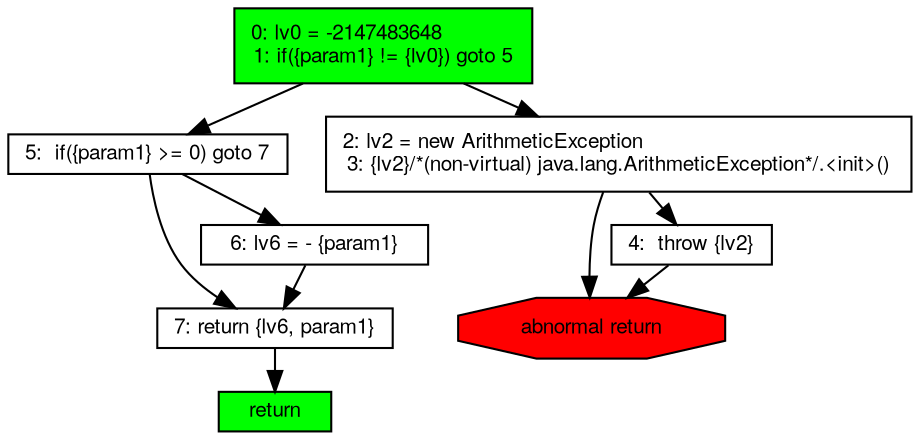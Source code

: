 digraph G {
        dir=forward;
        ranksep=0.22;
        rankdir=TB;

        node [fontname="Helvetica Neue",fontsize=10, shape=rectangle, labelloc=l];
        131115212["label"="5:  if({param1} >= 0) goto 7", width=1.799, height=0.25];
        131115212 -> -233834793 [dir=forward];
        131115212 -> 1026072380 [dir=forward];
        -934396624["labelloc"="l","fillcolor"="green","style"="filled","label"="return", height=0.25];
        1026072380["label"="6: lv6 = - {param1}", width=1.51, height=0.25, height=0.25];
        1026072380 -> -233834793 [dir=forward];
        1819764736["fillcolor"="green","style"="filled","label"="0: lv0 = -2147483648\l1: if({param1} != {lv0}) goto 5", width=1.99];
        1819764736 -> 131115212 [dir=forward];
        1819764736 -> 604039735 [dir=forward];
        -233834793["label"="7: return {lv6, param1}", width=1.51, height=0.25];
        -233834793 -> -934396624 [dir=forward];
        209541128["style"="filled","label"="abnormal return","fillcolor"="red","labelloc"="l","shape"="octagon", height=0.25];
        604039735["label"="2: lv2 = new ArithmeticException\l3: {lv2}/*(non-virtual) java.lang.ArithmeticException*/.<init>()", width=3.899];
        604039735 -> 1935942048 [dir=forward];
        604039735 -> 209541128 [dir=forward];
        1935942048["label"="4:  throw {lv2}", width=1.0, height=0.25];
        1935942048 -> 209541128 [dir=forward];
}